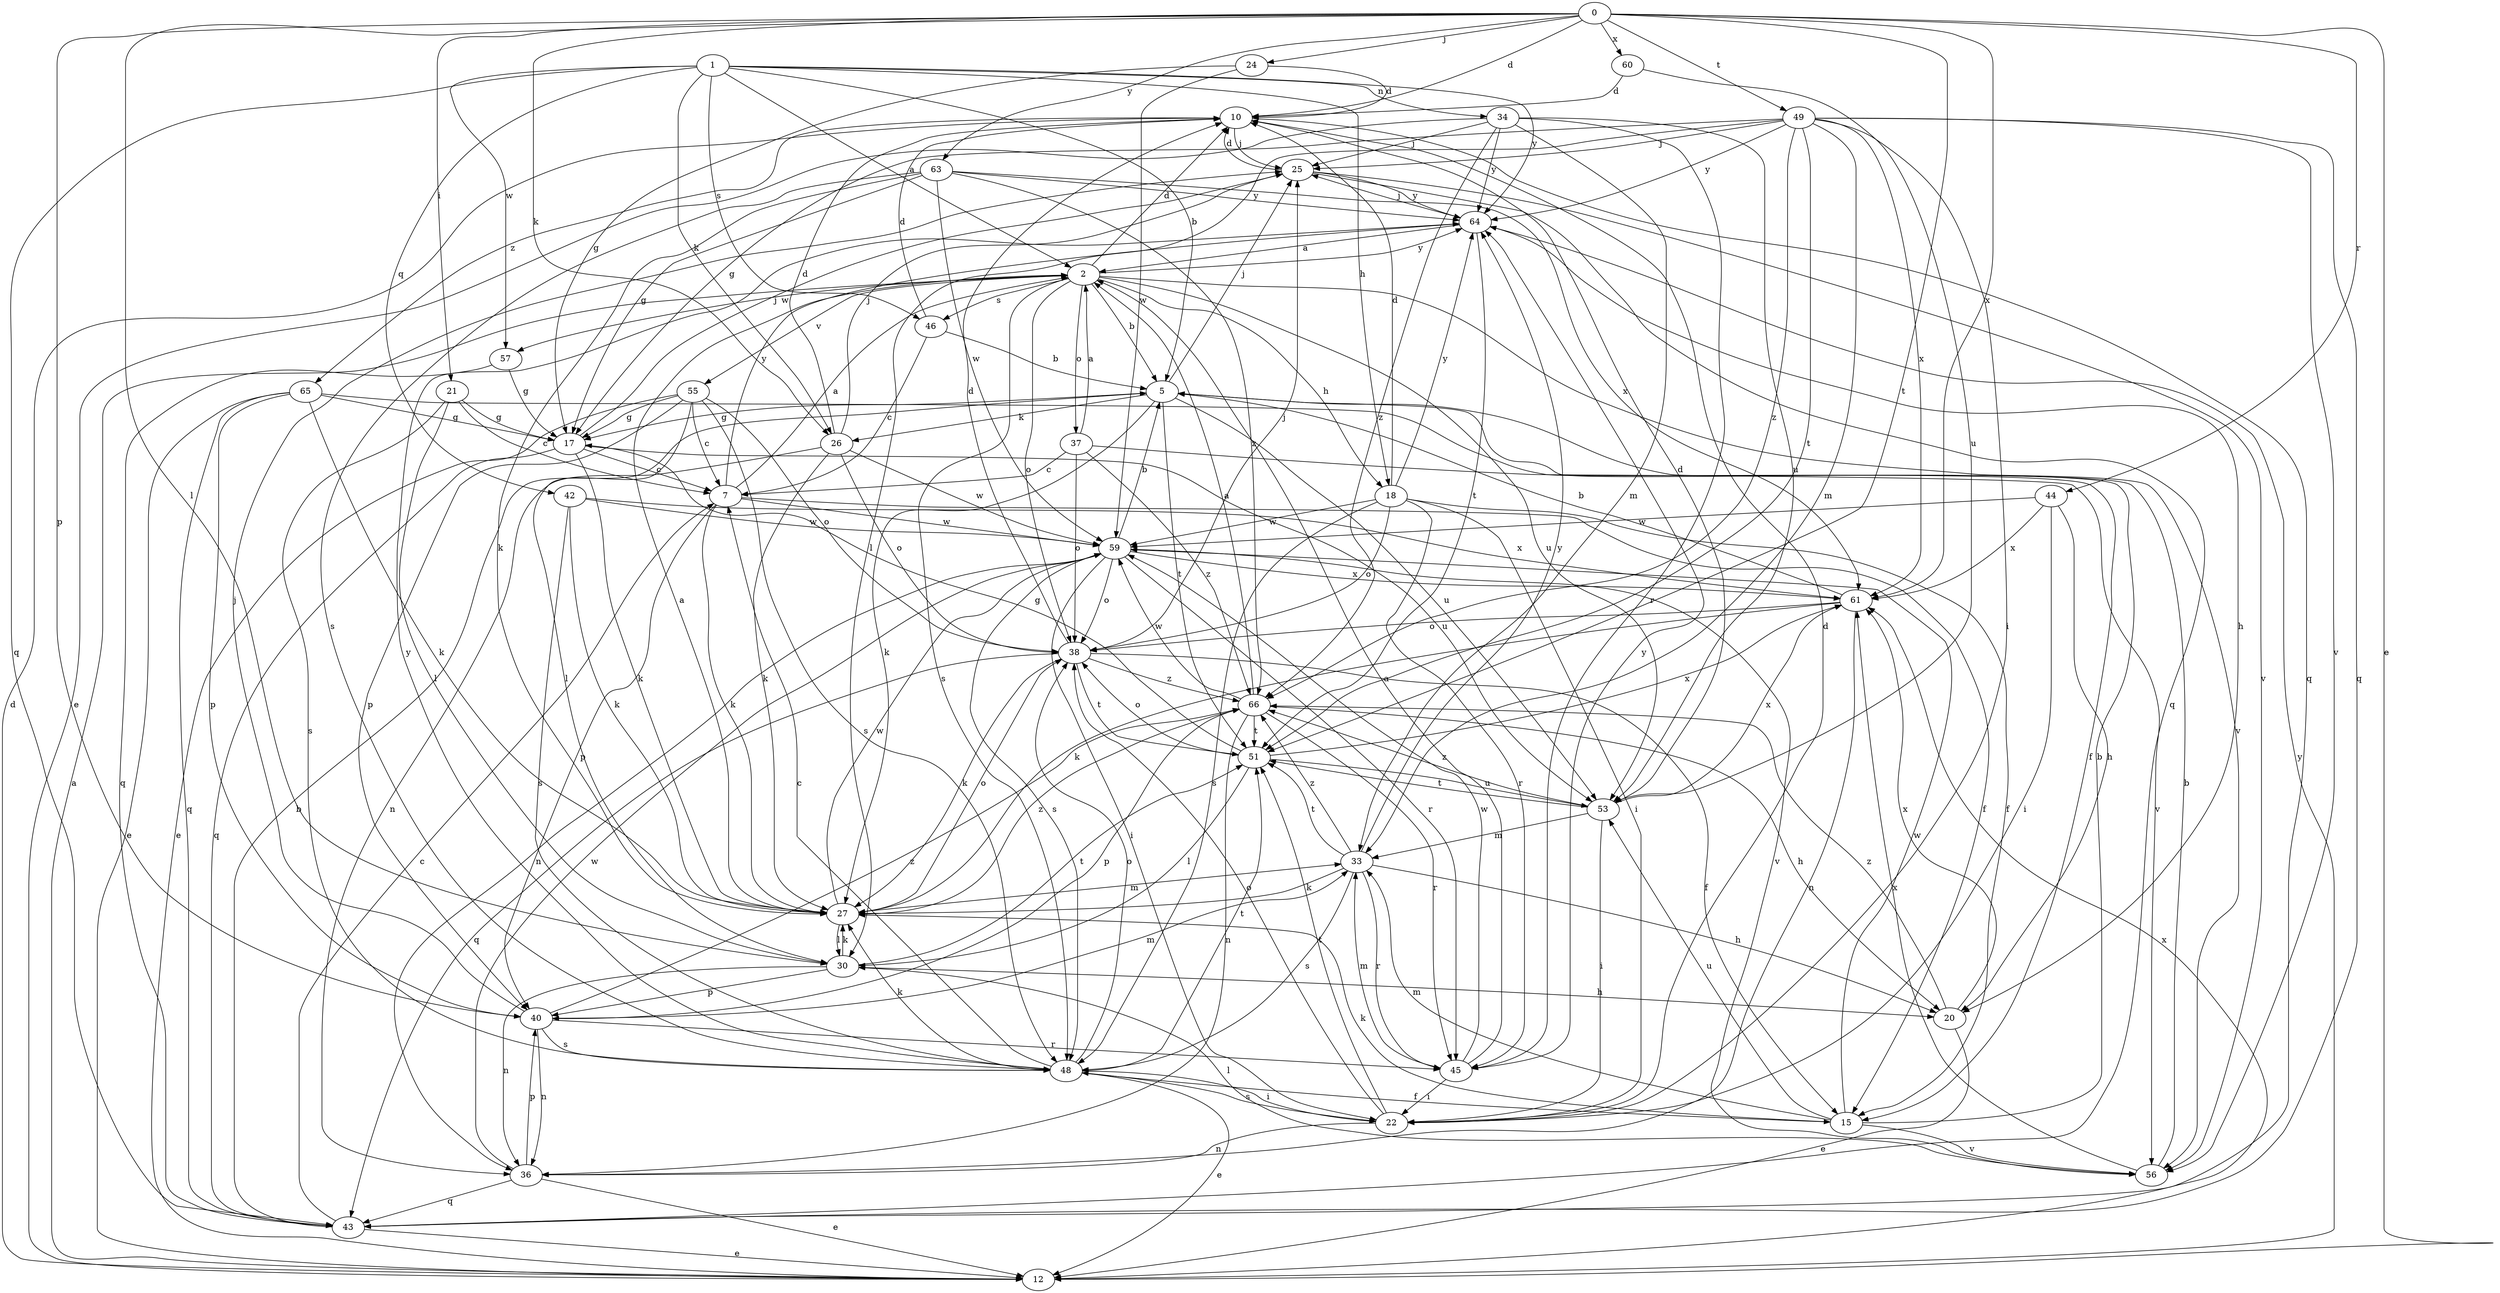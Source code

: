 strict digraph  {
0;
1;
2;
5;
7;
10;
12;
15;
17;
18;
20;
21;
22;
24;
25;
26;
27;
30;
33;
34;
36;
37;
38;
40;
42;
43;
44;
45;
46;
48;
49;
51;
53;
55;
56;
57;
59;
60;
61;
63;
64;
65;
66;
0 -> 10  [label=d];
0 -> 12  [label=e];
0 -> 21  [label=i];
0 -> 24  [label=j];
0 -> 26  [label=k];
0 -> 30  [label=l];
0 -> 40  [label=p];
0 -> 44  [label=r];
0 -> 49  [label=t];
0 -> 51  [label=t];
0 -> 60  [label=x];
0 -> 61  [label=x];
0 -> 63  [label=y];
1 -> 2  [label=a];
1 -> 5  [label=b];
1 -> 18  [label=h];
1 -> 26  [label=k];
1 -> 34  [label=n];
1 -> 42  [label=q];
1 -> 43  [label=q];
1 -> 46  [label=s];
1 -> 57  [label=w];
1 -> 64  [label=y];
2 -> 5  [label=b];
2 -> 10  [label=d];
2 -> 18  [label=h];
2 -> 37  [label=o];
2 -> 38  [label=o];
2 -> 46  [label=s];
2 -> 48  [label=s];
2 -> 53  [label=u];
2 -> 55  [label=v];
2 -> 56  [label=v];
2 -> 57  [label=w];
2 -> 64  [label=y];
5 -> 17  [label=g];
5 -> 25  [label=j];
5 -> 26  [label=k];
5 -> 27  [label=k];
5 -> 51  [label=t];
5 -> 53  [label=u];
7 -> 2  [label=a];
7 -> 15  [label=f];
7 -> 27  [label=k];
7 -> 40  [label=p];
7 -> 59  [label=w];
7 -> 64  [label=y];
10 -> 25  [label=j];
10 -> 43  [label=q];
10 -> 65  [label=z];
12 -> 2  [label=a];
12 -> 10  [label=d];
12 -> 61  [label=x];
12 -> 64  [label=y];
15 -> 5  [label=b];
15 -> 27  [label=k];
15 -> 33  [label=m];
15 -> 53  [label=u];
15 -> 56  [label=v];
15 -> 59  [label=w];
17 -> 7  [label=c];
17 -> 25  [label=j];
17 -> 27  [label=k];
17 -> 43  [label=q];
17 -> 53  [label=u];
18 -> 10  [label=d];
18 -> 15  [label=f];
18 -> 22  [label=i];
18 -> 38  [label=o];
18 -> 45  [label=r];
18 -> 48  [label=s];
18 -> 59  [label=w];
18 -> 64  [label=y];
20 -> 12  [label=e];
20 -> 61  [label=x];
20 -> 66  [label=z];
21 -> 7  [label=c];
21 -> 17  [label=g];
21 -> 30  [label=l];
21 -> 48  [label=s];
22 -> 10  [label=d];
22 -> 36  [label=n];
22 -> 38  [label=o];
22 -> 48  [label=s];
22 -> 51  [label=t];
24 -> 10  [label=d];
24 -> 17  [label=g];
24 -> 59  [label=w];
25 -> 10  [label=d];
25 -> 43  [label=q];
25 -> 56  [label=v];
25 -> 64  [label=y];
26 -> 10  [label=d];
26 -> 25  [label=j];
26 -> 27  [label=k];
26 -> 36  [label=n];
26 -> 38  [label=o];
26 -> 59  [label=w];
27 -> 2  [label=a];
27 -> 30  [label=l];
27 -> 33  [label=m];
27 -> 38  [label=o];
27 -> 59  [label=w];
27 -> 66  [label=z];
30 -> 20  [label=h];
30 -> 27  [label=k];
30 -> 36  [label=n];
30 -> 40  [label=p];
30 -> 51  [label=t];
33 -> 20  [label=h];
33 -> 27  [label=k];
33 -> 45  [label=r];
33 -> 48  [label=s];
33 -> 51  [label=t];
33 -> 64  [label=y];
33 -> 66  [label=z];
34 -> 12  [label=e];
34 -> 25  [label=j];
34 -> 33  [label=m];
34 -> 45  [label=r];
34 -> 53  [label=u];
34 -> 64  [label=y];
34 -> 66  [label=z];
36 -> 12  [label=e];
36 -> 40  [label=p];
36 -> 43  [label=q];
36 -> 59  [label=w];
37 -> 2  [label=a];
37 -> 7  [label=c];
37 -> 38  [label=o];
37 -> 56  [label=v];
37 -> 66  [label=z];
38 -> 10  [label=d];
38 -> 15  [label=f];
38 -> 25  [label=j];
38 -> 27  [label=k];
38 -> 43  [label=q];
38 -> 51  [label=t];
38 -> 66  [label=z];
40 -> 25  [label=j];
40 -> 33  [label=m];
40 -> 36  [label=n];
40 -> 45  [label=r];
40 -> 48  [label=s];
40 -> 66  [label=z];
42 -> 27  [label=k];
42 -> 48  [label=s];
42 -> 59  [label=w];
42 -> 61  [label=x];
43 -> 5  [label=b];
43 -> 7  [label=c];
43 -> 12  [label=e];
44 -> 20  [label=h];
44 -> 22  [label=i];
44 -> 59  [label=w];
44 -> 61  [label=x];
45 -> 2  [label=a];
45 -> 22  [label=i];
45 -> 33  [label=m];
45 -> 59  [label=w];
45 -> 64  [label=y];
46 -> 5  [label=b];
46 -> 7  [label=c];
46 -> 10  [label=d];
48 -> 7  [label=c];
48 -> 12  [label=e];
48 -> 15  [label=f];
48 -> 22  [label=i];
48 -> 27  [label=k];
48 -> 38  [label=o];
48 -> 51  [label=t];
48 -> 64  [label=y];
49 -> 17  [label=g];
49 -> 22  [label=i];
49 -> 25  [label=j];
49 -> 30  [label=l];
49 -> 33  [label=m];
49 -> 43  [label=q];
49 -> 51  [label=t];
49 -> 56  [label=v];
49 -> 61  [label=x];
49 -> 64  [label=y];
49 -> 66  [label=z];
51 -> 17  [label=g];
51 -> 30  [label=l];
51 -> 38  [label=o];
51 -> 53  [label=u];
51 -> 61  [label=x];
53 -> 10  [label=d];
53 -> 22  [label=i];
53 -> 33  [label=m];
53 -> 51  [label=t];
53 -> 61  [label=x];
53 -> 66  [label=z];
55 -> 7  [label=c];
55 -> 12  [label=e];
55 -> 17  [label=g];
55 -> 30  [label=l];
55 -> 38  [label=o];
55 -> 40  [label=p];
55 -> 48  [label=s];
56 -> 5  [label=b];
56 -> 30  [label=l];
56 -> 61  [label=x];
57 -> 17  [label=g];
57 -> 43  [label=q];
59 -> 5  [label=b];
59 -> 22  [label=i];
59 -> 36  [label=n];
59 -> 38  [label=o];
59 -> 45  [label=r];
59 -> 48  [label=s];
59 -> 56  [label=v];
59 -> 61  [label=x];
60 -> 10  [label=d];
60 -> 53  [label=u];
61 -> 5  [label=b];
61 -> 27  [label=k];
61 -> 36  [label=n];
61 -> 38  [label=o];
63 -> 17  [label=g];
63 -> 27  [label=k];
63 -> 48  [label=s];
63 -> 59  [label=w];
63 -> 61  [label=x];
63 -> 64  [label=y];
63 -> 66  [label=z];
64 -> 2  [label=a];
64 -> 20  [label=h];
64 -> 25  [label=j];
64 -> 51  [label=t];
65 -> 12  [label=e];
65 -> 15  [label=f];
65 -> 17  [label=g];
65 -> 27  [label=k];
65 -> 40  [label=p];
65 -> 43  [label=q];
66 -> 2  [label=a];
66 -> 20  [label=h];
66 -> 36  [label=n];
66 -> 40  [label=p];
66 -> 45  [label=r];
66 -> 51  [label=t];
66 -> 59  [label=w];
}
